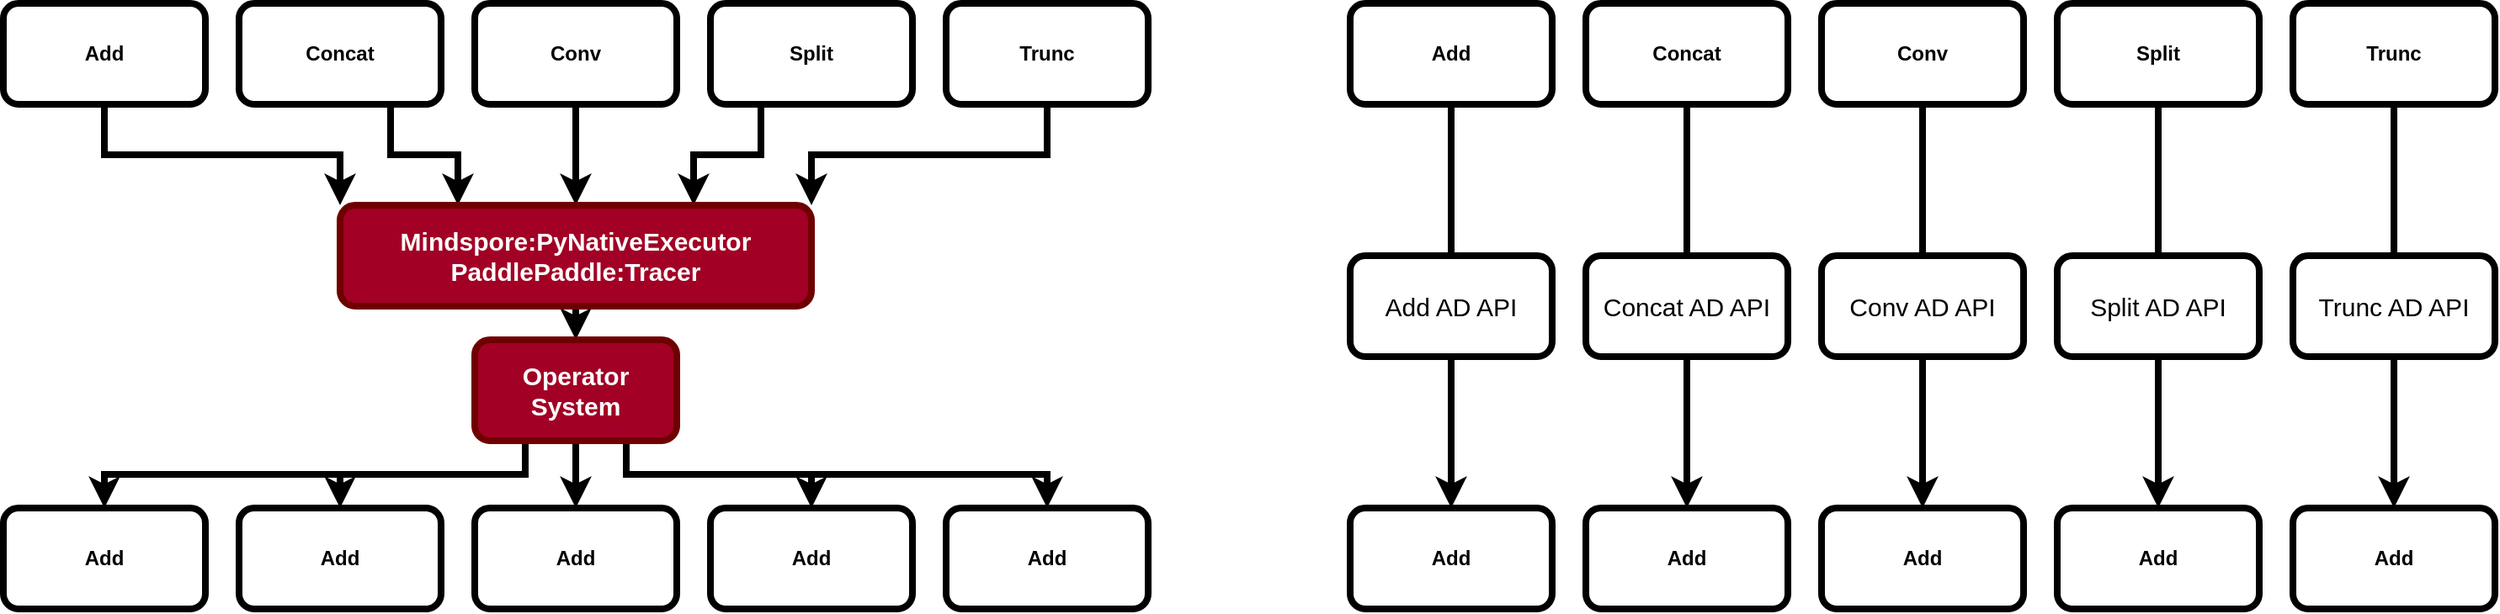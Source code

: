 <mxfile version="20.1.1" type="github">
  <diagram id="CJEKYBVr-cLUKP1DG46G" name="Page-1">
    <mxGraphModel dx="2066" dy="826" grid="1" gridSize="10" guides="1" tooltips="1" connect="1" arrows="1" fold="1" page="1" pageScale="1" pageWidth="850" pageHeight="1100" math="0" shadow="0">
      <root>
        <mxCell id="0" />
        <mxCell id="1" parent="0" />
        <mxCell id="QSSNPomlL2tXUdGTERZc-15" style="edgeStyle=orthogonalEdgeStyle;rounded=0;orthogonalLoop=1;jettySize=auto;html=1;exitX=0.5;exitY=1;exitDx=0;exitDy=0;entryX=0;entryY=0;entryDx=0;entryDy=0;strokeWidth=4;fontStyle=1" edge="1" parent="1" source="QSSNPomlL2tXUdGTERZc-2" target="QSSNPomlL2tXUdGTERZc-13">
          <mxGeometry relative="1" as="geometry" />
        </mxCell>
        <mxCell id="QSSNPomlL2tXUdGTERZc-2" value="Add" style="rounded=1;whiteSpace=wrap;html=1;strokeWidth=4;fontStyle=1" vertex="1" parent="1">
          <mxGeometry x="80" y="160" width="120" height="60" as="geometry" />
        </mxCell>
        <mxCell id="QSSNPomlL2tXUdGTERZc-19" style="edgeStyle=orthogonalEdgeStyle;rounded=0;orthogonalLoop=1;jettySize=auto;html=1;exitX=0.5;exitY=1;exitDx=0;exitDy=0;entryX=1;entryY=0;entryDx=0;entryDy=0;strokeWidth=4;fontStyle=1" edge="1" parent="1" source="QSSNPomlL2tXUdGTERZc-3" target="QSSNPomlL2tXUdGTERZc-13">
          <mxGeometry relative="1" as="geometry" />
        </mxCell>
        <mxCell id="QSSNPomlL2tXUdGTERZc-3" value="Trunc" style="rounded=1;whiteSpace=wrap;html=1;strokeWidth=4;fontStyle=1" vertex="1" parent="1">
          <mxGeometry x="640" y="160" width="120" height="60" as="geometry" />
        </mxCell>
        <mxCell id="QSSNPomlL2tXUdGTERZc-18" style="edgeStyle=orthogonalEdgeStyle;rounded=0;orthogonalLoop=1;jettySize=auto;html=1;exitX=0.5;exitY=1;exitDx=0;exitDy=0;entryX=0.75;entryY=0;entryDx=0;entryDy=0;strokeWidth=4;fontStyle=1" edge="1" parent="1" source="QSSNPomlL2tXUdGTERZc-4" target="QSSNPomlL2tXUdGTERZc-13">
          <mxGeometry relative="1" as="geometry">
            <Array as="points">
              <mxPoint x="530" y="220" />
              <mxPoint x="530" y="250" />
              <mxPoint x="490" y="250" />
            </Array>
          </mxGeometry>
        </mxCell>
        <mxCell id="QSSNPomlL2tXUdGTERZc-4" value="Split" style="rounded=1;whiteSpace=wrap;html=1;strokeWidth=4;fontStyle=1" vertex="1" parent="1">
          <mxGeometry x="500" y="160" width="120" height="60" as="geometry" />
        </mxCell>
        <mxCell id="QSSNPomlL2tXUdGTERZc-17" style="edgeStyle=orthogonalEdgeStyle;rounded=0;orthogonalLoop=1;jettySize=auto;html=1;exitX=0.5;exitY=1;exitDx=0;exitDy=0;entryX=0.5;entryY=0;entryDx=0;entryDy=0;strokeWidth=4;fontStyle=1" edge="1" parent="1" source="QSSNPomlL2tXUdGTERZc-5" target="QSSNPomlL2tXUdGTERZc-13">
          <mxGeometry relative="1" as="geometry" />
        </mxCell>
        <mxCell id="QSSNPomlL2tXUdGTERZc-5" value="Conv" style="rounded=1;whiteSpace=wrap;html=1;strokeWidth=4;fontStyle=1" vertex="1" parent="1">
          <mxGeometry x="360" y="160" width="120" height="60" as="geometry" />
        </mxCell>
        <mxCell id="QSSNPomlL2tXUdGTERZc-16" style="edgeStyle=orthogonalEdgeStyle;rounded=0;orthogonalLoop=1;jettySize=auto;html=1;exitX=0.5;exitY=1;exitDx=0;exitDy=0;entryX=0.25;entryY=0;entryDx=0;entryDy=0;strokeWidth=4;fontStyle=1" edge="1" parent="1" source="QSSNPomlL2tXUdGTERZc-6" target="QSSNPomlL2tXUdGTERZc-13">
          <mxGeometry relative="1" as="geometry">
            <Array as="points">
              <mxPoint x="310" y="220" />
              <mxPoint x="310" y="250" />
              <mxPoint x="350" y="250" />
            </Array>
          </mxGeometry>
        </mxCell>
        <mxCell id="QSSNPomlL2tXUdGTERZc-6" value="Concat" style="rounded=1;whiteSpace=wrap;html=1;strokeWidth=4;fontStyle=1" vertex="1" parent="1">
          <mxGeometry x="220" y="160" width="120" height="60" as="geometry" />
        </mxCell>
        <mxCell id="QSSNPomlL2tXUdGTERZc-8" value="Add" style="rounded=1;whiteSpace=wrap;html=1;strokeWidth=4;fontStyle=1" vertex="1" parent="1">
          <mxGeometry x="360" y="460" width="120" height="60" as="geometry" />
        </mxCell>
        <mxCell id="QSSNPomlL2tXUdGTERZc-9" value="Add" style="rounded=1;whiteSpace=wrap;html=1;strokeWidth=4;fontStyle=1" vertex="1" parent="1">
          <mxGeometry x="80" y="460" width="120" height="60" as="geometry" />
        </mxCell>
        <mxCell id="QSSNPomlL2tXUdGTERZc-10" value="Add" style="rounded=1;whiteSpace=wrap;html=1;strokeWidth=4;fontStyle=1" vertex="1" parent="1">
          <mxGeometry x="640" y="460" width="120" height="60" as="geometry" />
        </mxCell>
        <mxCell id="QSSNPomlL2tXUdGTERZc-11" value="Add" style="rounded=1;whiteSpace=wrap;html=1;strokeWidth=4;fontStyle=1" vertex="1" parent="1">
          <mxGeometry x="500" y="460" width="120" height="60" as="geometry" />
        </mxCell>
        <mxCell id="QSSNPomlL2tXUdGTERZc-12" value="Add" style="rounded=1;whiteSpace=wrap;html=1;strokeWidth=4;fontStyle=1" vertex="1" parent="1">
          <mxGeometry x="220" y="460" width="120" height="60" as="geometry" />
        </mxCell>
        <mxCell id="QSSNPomlL2tXUdGTERZc-25" style="edgeStyle=orthogonalEdgeStyle;rounded=0;orthogonalLoop=1;jettySize=auto;html=1;exitX=0.5;exitY=1;exitDx=0;exitDy=0;entryX=0.5;entryY=0;entryDx=0;entryDy=0;strokeWidth=4;fontStyle=1" edge="1" parent="1" source="QSSNPomlL2tXUdGTERZc-13" target="QSSNPomlL2tXUdGTERZc-14">
          <mxGeometry relative="1" as="geometry" />
        </mxCell>
        <mxCell id="QSSNPomlL2tXUdGTERZc-13" value="Mindspore:PyNativeExecutor&lt;br style=&quot;font-size: 15px;&quot;&gt;PaddlePaddle:Tracer" style="rounded=1;whiteSpace=wrap;html=1;fillColor=#a20025;fontColor=#ffffff;strokeColor=#6F0000;fontStyle=1;fontSize=15;strokeWidth=4;" vertex="1" parent="1">
          <mxGeometry x="280" y="280" width="280" height="60" as="geometry" />
        </mxCell>
        <mxCell id="QSSNPomlL2tXUdGTERZc-20" style="edgeStyle=orthogonalEdgeStyle;rounded=0;orthogonalLoop=1;jettySize=auto;html=1;exitX=0.25;exitY=1;exitDx=0;exitDy=0;entryX=0.5;entryY=0;entryDx=0;entryDy=0;strokeWidth=4;fontStyle=1" edge="1" parent="1" source="QSSNPomlL2tXUdGTERZc-14" target="QSSNPomlL2tXUdGTERZc-9">
          <mxGeometry relative="1" as="geometry" />
        </mxCell>
        <mxCell id="QSSNPomlL2tXUdGTERZc-21" style="edgeStyle=orthogonalEdgeStyle;rounded=0;orthogonalLoop=1;jettySize=auto;html=1;exitX=0.25;exitY=1;exitDx=0;exitDy=0;strokeWidth=4;fontStyle=1" edge="1" parent="1" source="QSSNPomlL2tXUdGTERZc-14" target="QSSNPomlL2tXUdGTERZc-12">
          <mxGeometry relative="1" as="geometry" />
        </mxCell>
        <mxCell id="QSSNPomlL2tXUdGTERZc-22" style="edgeStyle=orthogonalEdgeStyle;rounded=0;orthogonalLoop=1;jettySize=auto;html=1;exitX=0.5;exitY=1;exitDx=0;exitDy=0;entryX=0.5;entryY=0;entryDx=0;entryDy=0;strokeWidth=4;fontStyle=1" edge="1" parent="1" source="QSSNPomlL2tXUdGTERZc-14" target="QSSNPomlL2tXUdGTERZc-8">
          <mxGeometry relative="1" as="geometry" />
        </mxCell>
        <mxCell id="QSSNPomlL2tXUdGTERZc-23" style="edgeStyle=orthogonalEdgeStyle;rounded=0;orthogonalLoop=1;jettySize=auto;html=1;exitX=0.75;exitY=1;exitDx=0;exitDy=0;strokeWidth=4;fontStyle=1" edge="1" parent="1" source="QSSNPomlL2tXUdGTERZc-14" target="QSSNPomlL2tXUdGTERZc-11">
          <mxGeometry relative="1" as="geometry" />
        </mxCell>
        <mxCell id="QSSNPomlL2tXUdGTERZc-24" style="edgeStyle=orthogonalEdgeStyle;rounded=0;orthogonalLoop=1;jettySize=auto;html=1;exitX=0.75;exitY=1;exitDx=0;exitDy=0;entryX=0.5;entryY=0;entryDx=0;entryDy=0;strokeWidth=4;fontStyle=1" edge="1" parent="1" source="QSSNPomlL2tXUdGTERZc-14" target="QSSNPomlL2tXUdGTERZc-10">
          <mxGeometry relative="1" as="geometry" />
        </mxCell>
        <mxCell id="QSSNPomlL2tXUdGTERZc-14" value="Operator System" style="rounded=1;whiteSpace=wrap;html=1;fillColor=#a20025;fontColor=#ffffff;strokeColor=#6F0000;fontStyle=1;fontSize=15;strokeWidth=4;" vertex="1" parent="1">
          <mxGeometry x="360" y="360" width="120" height="60" as="geometry" />
        </mxCell>
        <mxCell id="QSSNPomlL2tXUdGTERZc-26" style="edgeStyle=orthogonalEdgeStyle;rounded=0;orthogonalLoop=1;jettySize=auto;html=1;exitX=0.5;exitY=1;exitDx=0;exitDy=0;entryX=0.5;entryY=0;entryDx=0;entryDy=0;strokeWidth=4;fontStyle=1" edge="1" parent="1" source="QSSNPomlL2tXUdGTERZc-27" target="QSSNPomlL2tXUdGTERZc-37">
          <mxGeometry relative="1" as="geometry">
            <mxPoint x="1080" y="280" as="targetPoint" />
          </mxGeometry>
        </mxCell>
        <mxCell id="QSSNPomlL2tXUdGTERZc-51" value="&lt;span style=&quot;color: rgba(0, 0, 0, 0); font-family: monospace; font-size: 0px; text-align: start; background-color: rgb(248, 249, 250);&quot;&gt;%3CmxGraphModel%3E%3Croot%3E%3CmxCell%20id%3D%220%22%2F%3E%3CmxCell%20id%3D%221%22%20parent%3D%220%22%2F%3E%3CmxCell%20id%3D%222%22%20value%3D%22Phi%20%26amp%3Bamp%3B%26amp%3Bamp%3B%20AD%20API%20System%22%20style%3D%22edgeLabel%3Bhtml%3D1%3Balign%3Dcenter%3BverticalAlign%3Dmiddle%3Bresizable%3D0%3Bpoints%3D%5B%5D%3BfontSize%3D15%3B%22%20vertex%3D%221%22%20connectable%3D%220%22%20parent%3D%221%22%3E%3CmxGeometry%20x%3D%221090%22%20y%3D%22290%22%20as%3D%22geometry%22%3E%3CmxPoint%20x%3D%228%22%20y%3D%22-6%22%20as%3D%22offset%22%2F%3E%3C%2FmxGeometry%3E%3C%2FmxCell%3E%3C%2Froot%3E%3C%2FmxGraphModel%3E&lt;/span&gt;" style="edgeLabel;html=1;align=center;verticalAlign=middle;resizable=0;points=[];fontSize=15;" vertex="1" connectable="0" parent="QSSNPomlL2tXUdGTERZc-26">
          <mxGeometry x="-0.233" y="-2" relative="1" as="geometry">
            <mxPoint as="offset" />
          </mxGeometry>
        </mxCell>
        <mxCell id="QSSNPomlL2tXUdGTERZc-27" value="Add" style="rounded=1;whiteSpace=wrap;html=1;strokeWidth=4;fontStyle=1" vertex="1" parent="1">
          <mxGeometry x="880" y="160" width="120" height="60" as="geometry" />
        </mxCell>
        <mxCell id="QSSNPomlL2tXUdGTERZc-28" style="edgeStyle=orthogonalEdgeStyle;rounded=0;orthogonalLoop=1;jettySize=auto;html=1;exitX=0.5;exitY=1;exitDx=0;exitDy=0;entryX=0.5;entryY=0;entryDx=0;entryDy=0;strokeWidth=4;fontStyle=1" edge="1" parent="1" source="QSSNPomlL2tXUdGTERZc-29" target="QSSNPomlL2tXUdGTERZc-38">
          <mxGeometry relative="1" as="geometry">
            <mxPoint x="1360" y="280" as="targetPoint" />
          </mxGeometry>
        </mxCell>
        <mxCell id="QSSNPomlL2tXUdGTERZc-29" value="Trunc" style="rounded=1;whiteSpace=wrap;html=1;strokeWidth=4;fontStyle=1" vertex="1" parent="1">
          <mxGeometry x="1440" y="160" width="120" height="60" as="geometry" />
        </mxCell>
        <mxCell id="QSSNPomlL2tXUdGTERZc-30" style="edgeStyle=orthogonalEdgeStyle;rounded=0;orthogonalLoop=1;jettySize=auto;html=1;exitX=0.5;exitY=1;exitDx=0;exitDy=0;entryX=0.5;entryY=0;entryDx=0;entryDy=0;strokeWidth=4;fontStyle=1" edge="1" parent="1" source="QSSNPomlL2tXUdGTERZc-31" target="QSSNPomlL2tXUdGTERZc-39">
          <mxGeometry relative="1" as="geometry">
            <Array as="points">
              <mxPoint x="1360" y="240" />
              <mxPoint x="1360" y="240" />
            </Array>
            <mxPoint x="1290" y="280" as="targetPoint" />
          </mxGeometry>
        </mxCell>
        <mxCell id="QSSNPomlL2tXUdGTERZc-31" value="Split" style="rounded=1;whiteSpace=wrap;html=1;strokeWidth=4;fontStyle=1" vertex="1" parent="1">
          <mxGeometry x="1300" y="160" width="120" height="60" as="geometry" />
        </mxCell>
        <mxCell id="QSSNPomlL2tXUdGTERZc-32" style="edgeStyle=orthogonalEdgeStyle;rounded=0;orthogonalLoop=1;jettySize=auto;html=1;exitX=0.5;exitY=1;exitDx=0;exitDy=0;entryX=0.5;entryY=0;entryDx=0;entryDy=0;strokeWidth=4;fontStyle=1" edge="1" parent="1" source="QSSNPomlL2tXUdGTERZc-33" target="QSSNPomlL2tXUdGTERZc-36">
          <mxGeometry relative="1" as="geometry">
            <mxPoint x="1220" y="280" as="targetPoint" />
          </mxGeometry>
        </mxCell>
        <mxCell id="QSSNPomlL2tXUdGTERZc-33" value="Conv" style="rounded=1;whiteSpace=wrap;html=1;strokeWidth=4;fontStyle=1" vertex="1" parent="1">
          <mxGeometry x="1160" y="160" width="120" height="60" as="geometry" />
        </mxCell>
        <mxCell id="QSSNPomlL2tXUdGTERZc-34" style="edgeStyle=orthogonalEdgeStyle;rounded=0;orthogonalLoop=1;jettySize=auto;html=1;exitX=0.5;exitY=1;exitDx=0;exitDy=0;entryX=0.5;entryY=0;entryDx=0;entryDy=0;strokeWidth=4;fontStyle=1" edge="1" parent="1" source="QSSNPomlL2tXUdGTERZc-35" target="QSSNPomlL2tXUdGTERZc-40">
          <mxGeometry relative="1" as="geometry">
            <Array as="points">
              <mxPoint x="1080" y="240" />
              <mxPoint x="1080" y="240" />
            </Array>
            <mxPoint x="1150" y="280" as="targetPoint" />
          </mxGeometry>
        </mxCell>
        <mxCell id="QSSNPomlL2tXUdGTERZc-35" value="Concat" style="rounded=1;whiteSpace=wrap;html=1;strokeWidth=4;fontStyle=1" vertex="1" parent="1">
          <mxGeometry x="1020" y="160" width="120" height="60" as="geometry" />
        </mxCell>
        <mxCell id="QSSNPomlL2tXUdGTERZc-36" value="Add" style="rounded=1;whiteSpace=wrap;html=1;strokeWidth=4;fontStyle=1" vertex="1" parent="1">
          <mxGeometry x="1160" y="460" width="120" height="60" as="geometry" />
        </mxCell>
        <mxCell id="QSSNPomlL2tXUdGTERZc-37" value="Add" style="rounded=1;whiteSpace=wrap;html=1;strokeWidth=4;fontStyle=1" vertex="1" parent="1">
          <mxGeometry x="880" y="460" width="120" height="60" as="geometry" />
        </mxCell>
        <mxCell id="QSSNPomlL2tXUdGTERZc-38" value="Add" style="rounded=1;whiteSpace=wrap;html=1;strokeWidth=4;fontStyle=1" vertex="1" parent="1">
          <mxGeometry x="1440" y="460" width="120" height="60" as="geometry" />
        </mxCell>
        <mxCell id="QSSNPomlL2tXUdGTERZc-39" value="Add" style="rounded=1;whiteSpace=wrap;html=1;strokeWidth=4;fontStyle=1" vertex="1" parent="1">
          <mxGeometry x="1300" y="460" width="120" height="60" as="geometry" />
        </mxCell>
        <mxCell id="QSSNPomlL2tXUdGTERZc-40" value="Add" style="rounded=1;whiteSpace=wrap;html=1;strokeWidth=4;fontStyle=1" vertex="1" parent="1">
          <mxGeometry x="1020" y="460" width="120" height="60" as="geometry" />
        </mxCell>
        <mxCell id="QSSNPomlL2tXUdGTERZc-54" value="Add AD API" style="rounded=1;whiteSpace=wrap;html=1;fontSize=15;strokeWidth=4;" vertex="1" parent="1">
          <mxGeometry x="880" y="310" width="120" height="60" as="geometry" />
        </mxCell>
        <mxCell id="QSSNPomlL2tXUdGTERZc-55" value="Conv AD API" style="rounded=1;whiteSpace=wrap;html=1;fontSize=15;strokeWidth=4;" vertex="1" parent="1">
          <mxGeometry x="1160" y="310" width="120" height="60" as="geometry" />
        </mxCell>
        <mxCell id="QSSNPomlL2tXUdGTERZc-56" value="Concat AD API" style="rounded=1;whiteSpace=wrap;html=1;fontSize=15;strokeWidth=4;" vertex="1" parent="1">
          <mxGeometry x="1020" y="310" width="120" height="60" as="geometry" />
        </mxCell>
        <mxCell id="QSSNPomlL2tXUdGTERZc-57" value="Trunc AD API" style="rounded=1;whiteSpace=wrap;html=1;fontSize=15;strokeWidth=4;" vertex="1" parent="1">
          <mxGeometry x="1440" y="310" width="120" height="60" as="geometry" />
        </mxCell>
        <mxCell id="QSSNPomlL2tXUdGTERZc-58" value="Split AD API" style="rounded=1;whiteSpace=wrap;html=1;fontSize=15;strokeWidth=4;" vertex="1" parent="1">
          <mxGeometry x="1300" y="310" width="120" height="60" as="geometry" />
        </mxCell>
      </root>
    </mxGraphModel>
  </diagram>
</mxfile>
